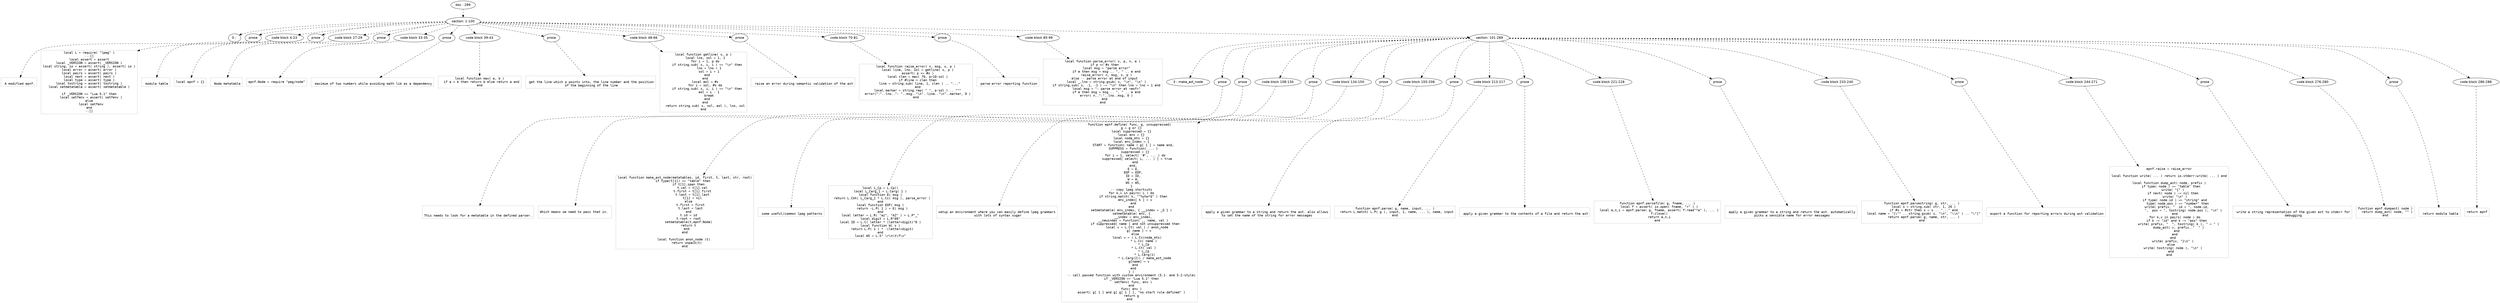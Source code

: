 digraph hierarchy {

node [fontname=Helvetica]
edge [style=dashed]

doc_0 [label="doc - 289"]


doc_0 -> { section_1}
{rank=same; section_1}

section_1 [label="section: 1-100"]


section_1 -> { header_2 prose_3 codeblock_4 prose_5 codeblock_6 prose_7 codeblock_8 prose_9 codeblock_10 prose_11 codeblock_12 prose_13 codeblock_14 prose_15 codeblock_16 section_17}
{rank=same; header_2 prose_3 codeblock_4 prose_5 codeblock_6 prose_7 codeblock_8 prose_9 codeblock_10 prose_11 codeblock_12 prose_13 codeblock_14 prose_15 codeblock_16 section_17}

header_2 [label="0 : "]

prose_3 [label="prose"]

codeblock_4 [label="code block 4-23"]

prose_5 [label="prose"]

codeblock_6 [label="code block 27-29"]

prose_7 [label="prose"]

codeblock_8 [label="code block 33-35"]

prose_9 [label="prose"]

codeblock_10 [label="code block 39-43"]

prose_11 [label="prose"]

codeblock_12 [label="code block 48-66"]

prose_13 [label="prose"]

codeblock_14 [label="code block 70-81"]

prose_15 [label="prose"]

codeblock_16 [label="code block 85-99"]

section_17 [label="section: 101-289"]


prose_3 -> leaf_18
leaf_18  [color=Gray,shape=rectangle,fontname=Inconsolata,label="
 A modified epnf.
"]
codeblock_4 -> leaf_19
leaf_19  [color=Gray,shape=rectangle,fontname=Inconsolata,label="local L = require( \"lpeg\" )
---[[
local assert = assert
local _VERSION = assert( _VERSION )
local string, io = assert( string ), assert( io )
local error = assert( error )
local pairs = assert( pairs )
local next = assert( next )
local type = assert( type )
local tostring = assert( tostring )
local setmetatable = assert( setmetatable )

if _VERSION == \"Lua 5.1\" then
  local setfenv = assert( setfenv )
else
  local setfenv
end
--]]"]
prose_5 -> leaf_20
leaf_20  [color=Gray,shape=rectangle,fontname=Inconsolata,label="
 module table
"]
codeblock_6 -> leaf_21
leaf_21  [color=Gray,shape=rectangle,fontname=Inconsolata,label="local epnf = {}"]
prose_7 -> leaf_22
leaf_22  [color=Gray,shape=rectangle,fontname=Inconsolata,label="
 Node metatable
"]
codeblock_8 -> leaf_23
leaf_23  [color=Gray,shape=rectangle,fontname=Inconsolata,label="epnf.Node = require \"peg/node\""]
prose_9 -> leaf_24
leaf_24  [color=Gray,shape=rectangle,fontname=Inconsolata,label="
 maximum of two numbers while avoiding math lib as a dependency
"]
codeblock_10 -> leaf_25
leaf_25  [color=Gray,shape=rectangle,fontname=Inconsolata,label="local function max( a, b )
  if a < b then return b else return a end
end"]
prose_11 -> leaf_26
leaf_26  [color=Gray,shape=rectangle,fontname=Inconsolata,label="
 get the line which p points into, the line number and the position
 of the beginning of the line
"]
codeblock_12 -> leaf_27
leaf_27  [color=Gray,shape=rectangle,fontname=Inconsolata,label="local function getline( s, p )
  local lno, sol = 1, 1
  for i = 1, p do
    if string.sub( s, i, i ) == \"\\n\" then
      lno = lno + 1
      sol = i + 1
    end
  end
  local eol = #s
  for i = sol, #s do
    if string.sub( s, i, i ) == \"\\n\" then
      eol = i - 1
      break
    end
  end
  return string.sub( s, sol, eol ), lno, sol
end"]
prose_13 -> leaf_28
leaf_28  [color=Gray,shape=rectangle,fontname=Inconsolata,label="
 raise an error during semantic validation of the ast
"]
codeblock_14 -> leaf_29
leaf_29  [color=Gray,shape=rectangle,fontname=Inconsolata,label="local function raise_error( n, msg, s, p )
  local line, lno, sol = getline( s, p )
  assert( p <= #s )
  local clen = max( 70, p+10-sol )
  if #line > clen then
    line = string.sub( line, 1, clen ) .. \"...\"
  end
  local marker = string.rep( \" \", p-sol ) .. \"^\"
  error(\":\"..lno..\": \"..msg..\"\\n\"..line..\"\\n\"..marker, 0 )
end"]
prose_15 -> leaf_30
leaf_30  [color=Gray,shape=rectangle,fontname=Inconsolata,label="
 parse-error reporting function
"]
codeblock_16 -> leaf_31
leaf_31  [color=Gray,shape=rectangle,fontname=Inconsolata,label="local function parse_error( s, p, n, e )
  if p <= #s then
    local msg = \"parse error\"
    if e then msg = msg .. \", \" .. e end
    raise_error( n, msg, s, p )
  else -- parse error at end of input
    local _,lno = string.gsub( s, \"\\n\", \"\\n\" )
    if string.sub( s, -1, -1 ) ~= \"\\n\" then lno = lno + 1 end
    local msg = \": parse error at <eof>\"
    if e then msg = msg .. \", \" .. e end
    error( n..\":\"..lno..msg, 0 )
  end
end"]
section_17 -> { header_32 prose_33 prose_34 codeblock_35 prose_36 codeblock_37 prose_38 codeblock_39 prose_40 codeblock_41 prose_42 codeblock_43 prose_44 codeblock_45 prose_46 codeblock_47 prose_48 codeblock_49 prose_50 codeblock_51}
{rank=same; header_32 prose_33 prose_34 codeblock_35 prose_36 codeblock_37 prose_38 codeblock_39 prose_40 codeblock_41 prose_42 codeblock_43 prose_44 codeblock_45 prose_46 codeblock_47 prose_48 codeblock_49 prose_50 codeblock_51}

header_32 [label="3 : make_ast_node"]

prose_33 [label="prose"]

prose_34 [label="prose"]

codeblock_35 [label="code block 108-130"]

prose_36 [label="prose"]

codeblock_37 [label="code block 134-150"]

prose_38 [label="prose"]

codeblock_39 [label="code block 155-208"]

prose_40 [label="prose"]

codeblock_41 [label="code block 213-217"]

prose_42 [label="prose"]

codeblock_43 [label="code block 221-228"]

prose_44 [label="prose"]

codeblock_45 [label="code block 233-240"]

prose_46 [label="prose"]

codeblock_47 [label="code block 244-271"]

prose_48 [label="prose"]

codeblock_49 [label="code block 276-280"]

prose_50 [label="prose"]

codeblock_51 [label="code block 286-288"]


prose_33 -> leaf_52
leaf_52  [color=Gray,shape=rectangle,fontname=Inconsolata,label="

This needs to look for a metatable in the defined parser.
"]
prose_34 -> leaf_53
leaf_53  [color=Gray,shape=rectangle,fontname=Inconsolata,label="
Which means we need to pass that in. 

"]
codeblock_35 -> leaf_54
leaf_54  [color=Gray,shape=rectangle,fontname=Inconsolata,label="local function make_ast_node(metatables, id, first, t, last, str, root)
  if type(t[1]) == \"table\" then    
    if t[1].span then
        t.val = t[1].val
        t.first = t[1].first
        t.last = t[1].last
        t[1] = nil
    else
      t.first = first
      t.last = last
    end
    t.id = id
    t.root = root
    setmetatable(t,epnf.Node)
    return t
  end
end

local function anon_node (t) 
  return unpack(t)
end"]
prose_36 -> leaf_55
leaf_55  [color=Gray,shape=rectangle,fontname=Inconsolata,label="
 some useful/common lpeg patterns
"]
codeblock_37 -> leaf_56
leaf_56  [color=Gray,shape=rectangle,fontname=Inconsolata,label="local L_Cp = L.Cp()
local L_Carg_1 = L.Carg( 1 )
local function E( msg )
  return L.Cmt( L_Carg_1 * L.Cc( msg ), parse_error )
end
local function EOF( msg )
  return -L.P( 1 ) + E( msg )
end
local letter = L.R( \"az\", \"AZ\" ) + L.P\"_\"
local digit = L.R\"09\"
local ID = L.C( letter * (letter+digit)^0 )
local function W( s )
  return L.P( s ) * -(letter+digit)
end
local WS = L.S\" \\r\\n\\t\\f\\v\""]
prose_38 -> leaf_57
leaf_57  [color=Gray,shape=rectangle,fontname=Inconsolata,label="
setup an environment where you can easily define lpeg grammars
 with lots of syntax sugar
"]
codeblock_39 -> leaf_58
leaf_58  [color=Gray,shape=rectangle,fontname=Inconsolata,label="function epnf.define( func, g, unsuppressed)
  g = g or {}
  local suppressed = {}
  local env = {}
  local node_mts = {}
  local env_index = {
    START = function( name ) g[ 1 ] = name end,
    SUPPRESS = function( ... )
      suppressed = {}
      for i = 1, select( '#', ... ) do
        suppressed[ select( i, ... ) ] = true
      end
    end,
    E = E,
    EOF = EOF,
    ID = ID,
    W = W,
    WS = WS,
  }
  -- copy lpeg shortcuts
  for k,v in pairs( L ) do
    if string.match( k, \"^%u%w*$\" ) then
      env_index[ k ] = v
    end
  end
  setmetatable( env_index, { __index = _G } )
  setmetatable( env, {
    __index = env_index,
    __newindex = function( _, name, val )
      if suppressed[ name ] and not unsuppressed then
        local v = L.Ct( val ) / anon_node
          g[ name ] = v
      else
        local v = ( L.Cc(node_mts)
                * L.Cc( name ) 
                * L_Cp 
                * L.Ct( val ) 
                * L_Cp 
                * L.Carg(1)
                * L.Carg(2)) / make_ast_node
          g[name] = v
      end
    end
  } )
  -- call passed function with custom environment (5.1- and 5.2-style)
  if _VERSION == \"Lua 5.1\" then
    setfenv( func, env )
  end
  func( env )
  assert( g[ 1 ] and g[ g[ 1 ] ], \"no start rule defined\" )
  return g
end"]
prose_40 -> leaf_59
leaf_59  [color=Gray,shape=rectangle,fontname=Inconsolata,label="
 apply a given grammar to a string and return the ast. also allows
 to set the name of the string for error messages
"]
codeblock_41 -> leaf_60
leaf_60  [color=Gray,shape=rectangle,fontname=Inconsolata,label="function epnf.parse( g, name, input, ... )
  return L.match( L.P( g ), input, 1, name, ... ), name, input
end"]
prose_42 -> leaf_61
leaf_61  [color=Gray,shape=rectangle,fontname=Inconsolata,label="
 apply a given grammar to the contents of a file and return the ast
"]
codeblock_43 -> leaf_62
leaf_62  [color=Gray,shape=rectangle,fontname=Inconsolata,label="function epnf.parsefile( g, fname, ... )
  local f = assert( io.open( fname, \"r\" ) )
  local a,n,i = epnf.parse( g, fname, assert( f:read\"*a\" ), ... )
  f:close()
  return a,n,i
end"]
prose_44 -> leaf_63
leaf_63  [color=Gray,shape=rectangle,fontname=Inconsolata,label="
 apply a given grammar to a string and return the ast. automatically
 picks a sensible name for error messages
"]
codeblock_45 -> leaf_64
leaf_64  [color=Gray,shape=rectangle,fontname=Inconsolata,label="function epnf.parsestring( g, str, ... )
  local s = string.sub( str, 1, 20 )
  if #s < #str then s = s .. \"...\" end
  local name = \"[\\\"\" .. string.gsub( s, \"\\n\", \"\\\\n\" ) .. \"\\\"]\"
  return epnf.parse( g, name, str, ... )
end"]
prose_46 -> leaf_65
leaf_65  [color=Gray,shape=rectangle,fontname=Inconsolata,label="
 export a function for reporting errors during ast validation
"]
codeblock_47 -> leaf_66
leaf_66  [color=Gray,shape=rectangle,fontname=Inconsolata,label="epnf.raise = raise_error

local function write( ... ) return io.stderr:write( ... ) end

local function dump_ast( node, prefix )
  if type( node ) == \"table\" then
    write( \"{\" )
    if next( node ) ~= nil then
      write( \"\\n\" )
      if type( node.id ) == \"string\" and
         type( node.pos ) == \"number\" then
        write( prefix, \"  id = \", node.id,
               \",  pos = \", tostring( node.pos ), \"\\n\" )
      end
      for k,v in pairs( node ) do
        if k ~= \"id\" and k ~= \"pos\" then
          write( prefix, \"  \", tostring( k ), \" = \" )
          dump_ast( v, prefix..\"  \" )
        end
      end
    end
    write( prefix, \"}\\n\" )
  else
    write( tostring( node ), \"\\n\" )
  end
end"]
prose_48 -> leaf_67
leaf_67  [color=Gray,shape=rectangle,fontname=Inconsolata,label="
 write a string representation of the given ast to stderr for
 debugging
"]
codeblock_49 -> leaf_68
leaf_68  [color=Gray,shape=rectangle,fontname=Inconsolata,label="function epnf.dumpast( node )
  return dump_ast( node, \"\" )
end"]
prose_50 -> leaf_69
leaf_69  [color=Gray,shape=rectangle,fontname=Inconsolata,label="
 return module table
"]
codeblock_51 -> leaf_70
leaf_70  [color=Gray,shape=rectangle,fontname=Inconsolata,label="return epnf"]

}
